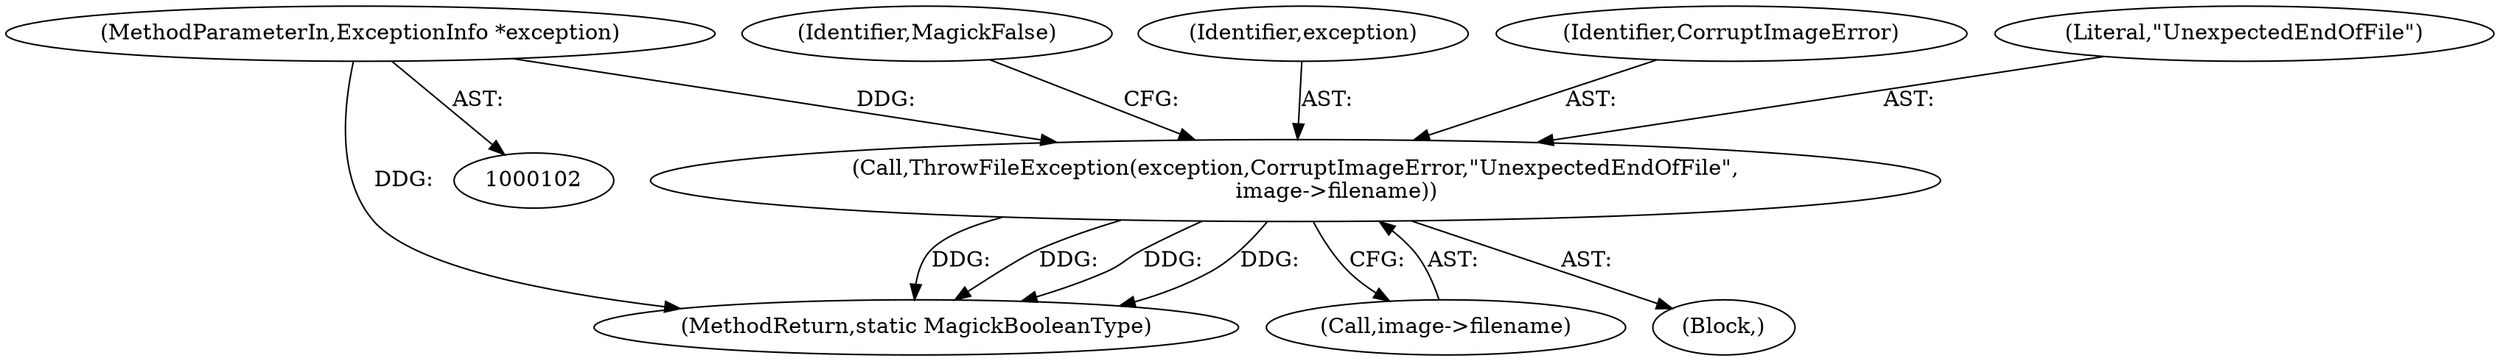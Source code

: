 digraph "1_ImageMagick_21eae25a8db5fdcd112dbcfcd9e5c37e32d32e2f@pointer" {
"1000137" [label="(Call,ThrowFileException(exception,CorruptImageError,\"UnexpectedEndOfFile\",\n            image->filename))"];
"1000106" [label="(MethodParameterIn,ExceptionInfo *exception)"];
"1000145" [label="(Identifier,MagickFalse)"];
"1000138" [label="(Identifier,exception)"];
"1000139" [label="(Identifier,CorruptImageError)"];
"1000136" [label="(Block,)"];
"1000209" [label="(MethodReturn,static MagickBooleanType)"];
"1000106" [label="(MethodParameterIn,ExceptionInfo *exception)"];
"1000140" [label="(Literal,\"UnexpectedEndOfFile\")"];
"1000137" [label="(Call,ThrowFileException(exception,CorruptImageError,\"UnexpectedEndOfFile\",\n            image->filename))"];
"1000141" [label="(Call,image->filename)"];
"1000137" -> "1000136"  [label="AST: "];
"1000137" -> "1000141"  [label="CFG: "];
"1000138" -> "1000137"  [label="AST: "];
"1000139" -> "1000137"  [label="AST: "];
"1000140" -> "1000137"  [label="AST: "];
"1000141" -> "1000137"  [label="AST: "];
"1000145" -> "1000137"  [label="CFG: "];
"1000137" -> "1000209"  [label="DDG: "];
"1000137" -> "1000209"  [label="DDG: "];
"1000137" -> "1000209"  [label="DDG: "];
"1000137" -> "1000209"  [label="DDG: "];
"1000106" -> "1000137"  [label="DDG: "];
"1000106" -> "1000102"  [label="AST: "];
"1000106" -> "1000209"  [label="DDG: "];
}
